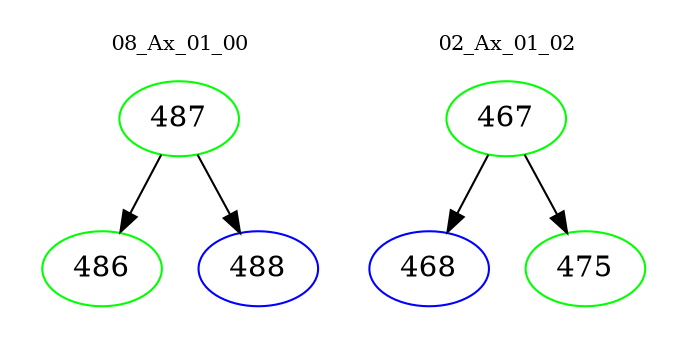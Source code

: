 digraph{
subgraph cluster_0 {
color = white
label = "08_Ax_01_00";
fontsize=10;
T0_487 [label="487", color="green"]
T0_487 -> T0_486 [color="black"]
T0_486 [label="486", color="green"]
T0_487 -> T0_488 [color="black"]
T0_488 [label="488", color="blue"]
}
subgraph cluster_1 {
color = white
label = "02_Ax_01_02";
fontsize=10;
T1_467 [label="467", color="green"]
T1_467 -> T1_468 [color="black"]
T1_468 [label="468", color="blue"]
T1_467 -> T1_475 [color="black"]
T1_475 [label="475", color="green"]
}
}
